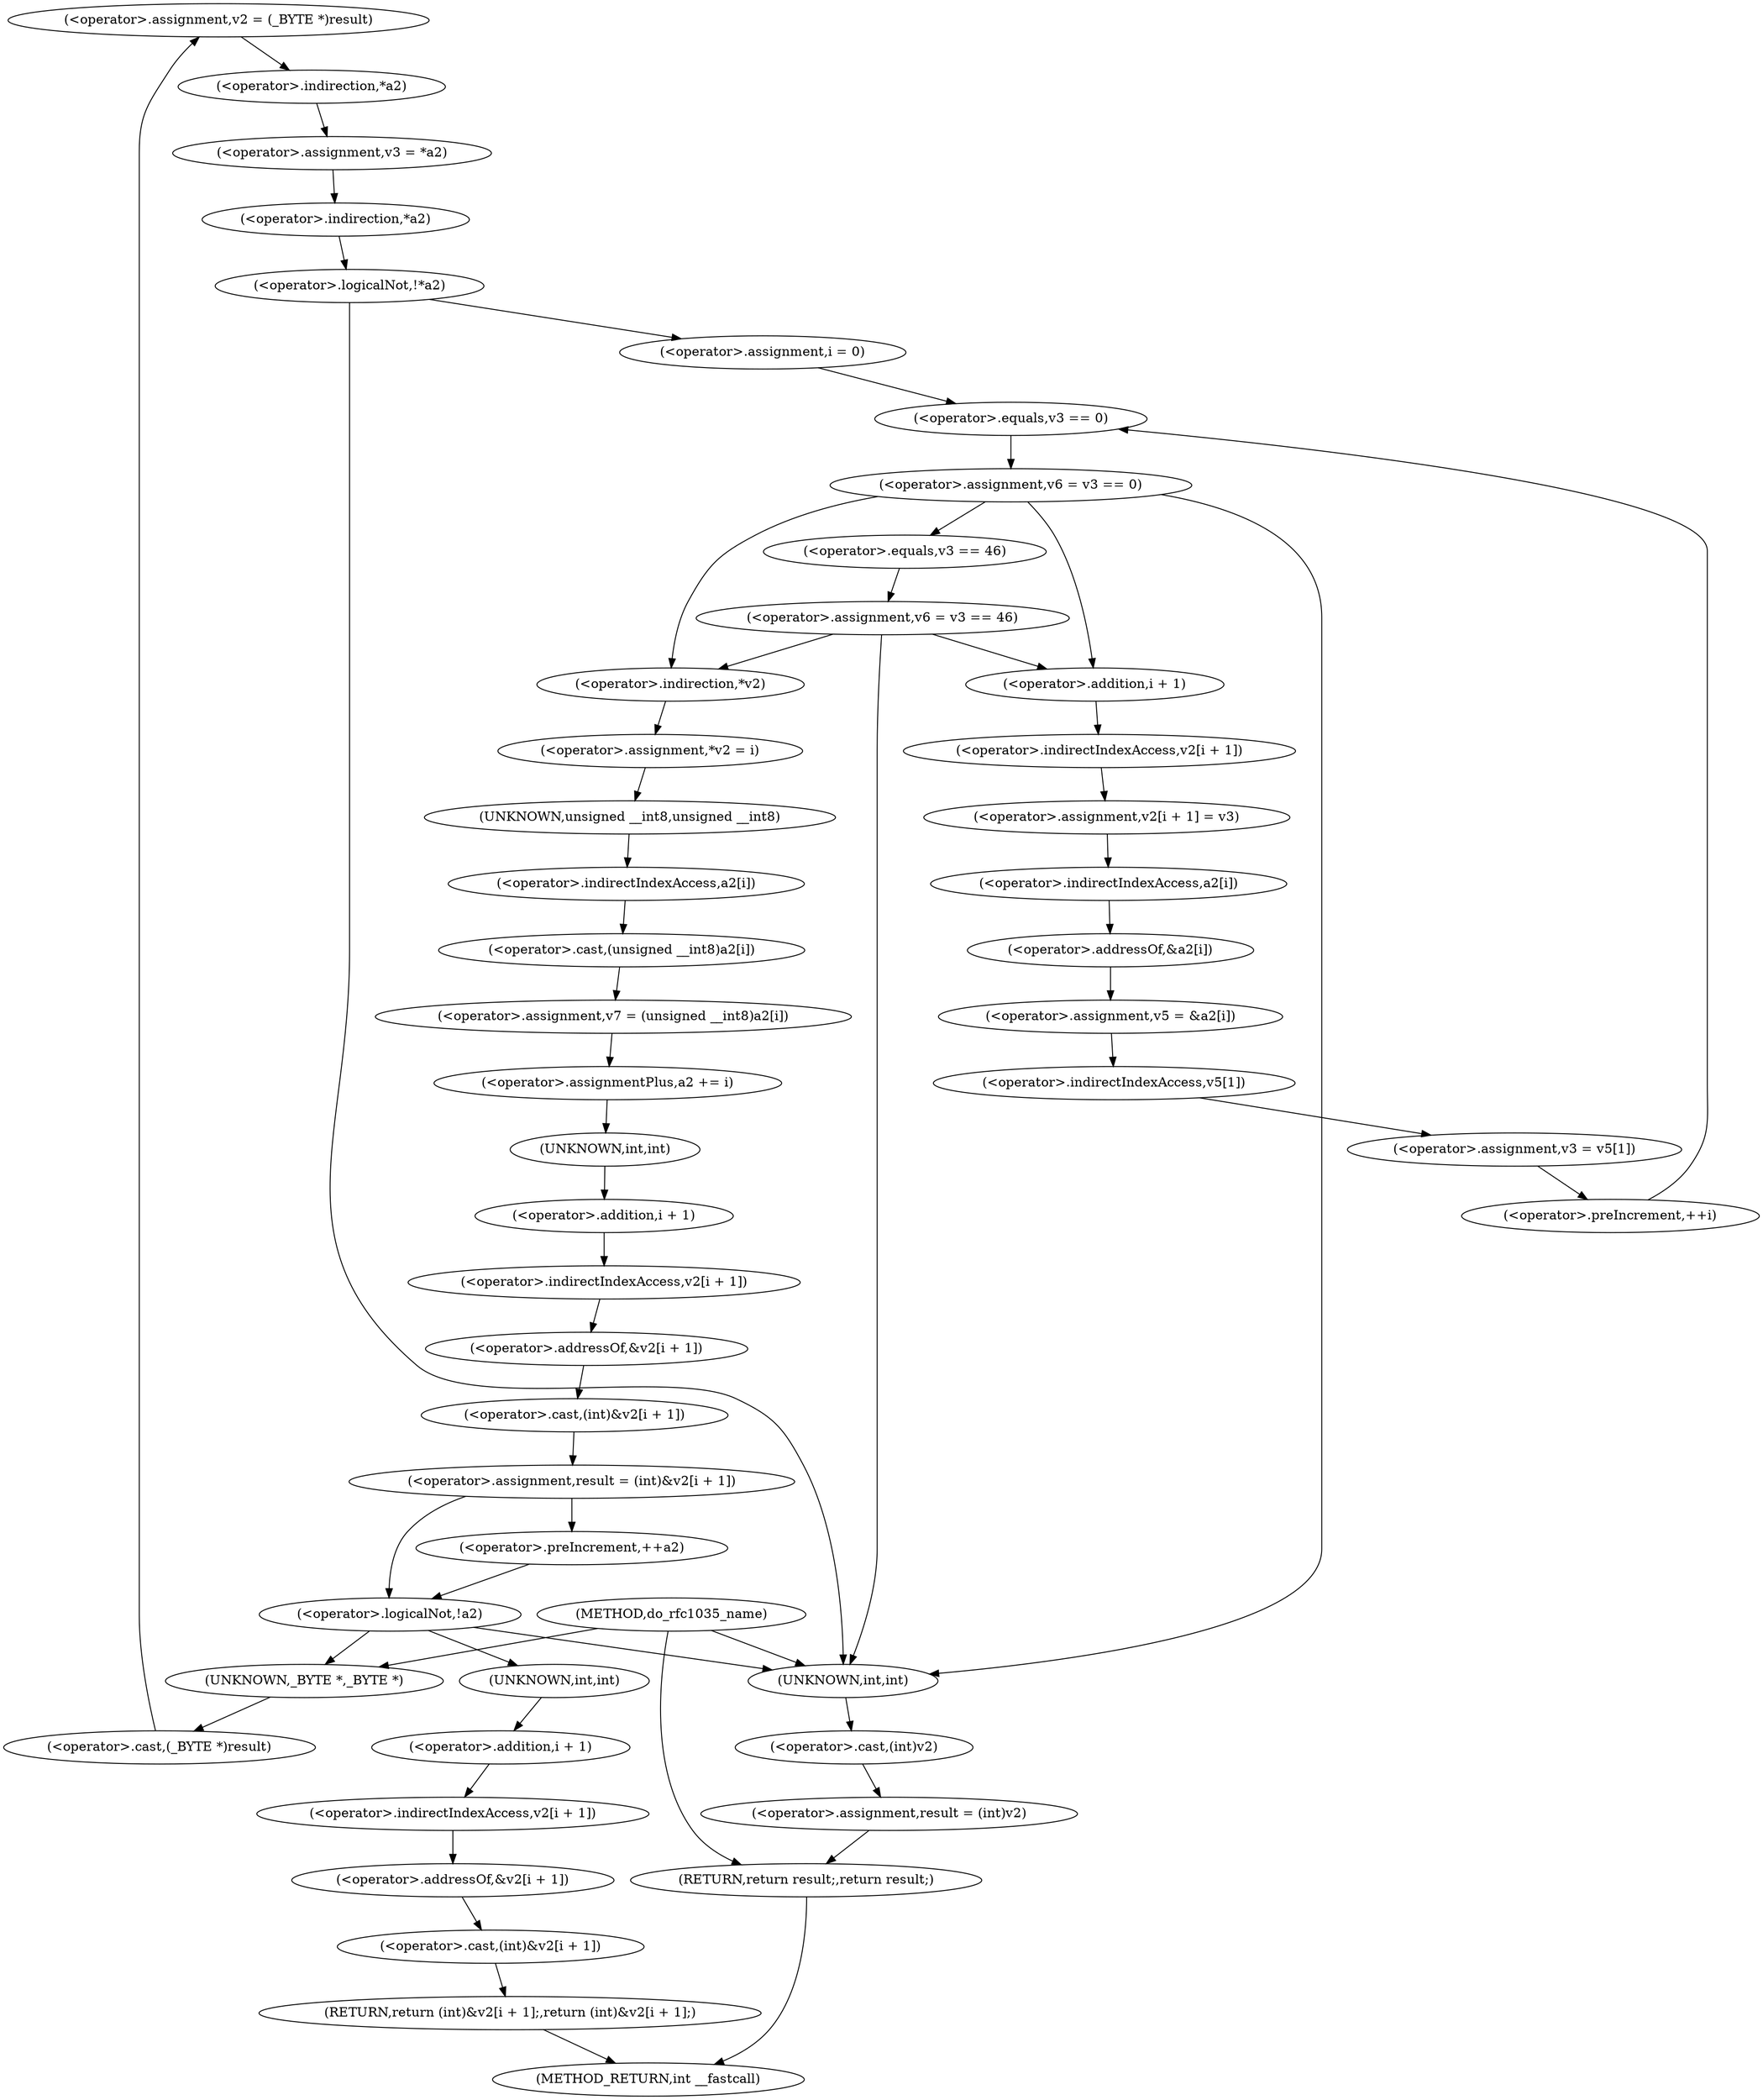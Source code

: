 digraph do_rfc1035_name {  
"1000123" [label = "(<operator>.assignment,v2 = (_BYTE *)result)" ]
"1000125" [label = "(<operator>.cast,(_BYTE *)result)" ]
"1000126" [label = "(UNKNOWN,_BYTE *,_BYTE *)" ]
"1000128" [label = "(<operator>.assignment,v3 = *a2)" ]
"1000130" [label = "(<operator>.indirection,*a2)" ]
"1000133" [label = "(<operator>.logicalNot,!*a2)" ]
"1000134" [label = "(<operator>.indirection,*a2)" ]
"1000138" [label = "(<operator>.assignment,i = 0)" ]
"1000141" [label = "(<operator>.preIncrement,++i)" ]
"1000144" [label = "(<operator>.assignment,v6 = v3 == 0)" ]
"1000146" [label = "(<operator>.equals,v3 == 0)" ]
"1000151" [label = "(<operator>.assignment,v6 = v3 == 46)" ]
"1000153" [label = "(<operator>.equals,v3 == 46)" ]
"1000159" [label = "(<operator>.assignment,v2[i + 1] = v3)" ]
"1000160" [label = "(<operator>.indirectIndexAccess,v2[i + 1])" ]
"1000162" [label = "(<operator>.addition,i + 1)" ]
"1000166" [label = "(<operator>.assignment,v5 = &a2[i])" ]
"1000168" [label = "(<operator>.addressOf,&a2[i])" ]
"1000169" [label = "(<operator>.indirectIndexAccess,a2[i])" ]
"1000172" [label = "(<operator>.assignment,v3 = v5[1])" ]
"1000174" [label = "(<operator>.indirectIndexAccess,v5[1])" ]
"1000177" [label = "(<operator>.assignment,*v2 = i)" ]
"1000178" [label = "(<operator>.indirection,*v2)" ]
"1000181" [label = "(<operator>.assignment,v7 = (unsigned __int8)a2[i])" ]
"1000183" [label = "(<operator>.cast,(unsigned __int8)a2[i])" ]
"1000184" [label = "(UNKNOWN,unsigned __int8,unsigned __int8)" ]
"1000185" [label = "(<operator>.indirectIndexAccess,a2[i])" ]
"1000188" [label = "(<operator>.assignmentPlus,a2 += i)" ]
"1000191" [label = "(<operator>.assignment,result = (int)&v2[i + 1])" ]
"1000193" [label = "(<operator>.cast,(int)&v2[i + 1])" ]
"1000194" [label = "(UNKNOWN,int,int)" ]
"1000195" [label = "(<operator>.addressOf,&v2[i + 1])" ]
"1000196" [label = "(<operator>.indirectIndexAccess,v2[i + 1])" ]
"1000198" [label = "(<operator>.addition,i + 1)" ]
"1000203" [label = "(<operator>.preIncrement,++a2)" ]
"1000206" [label = "(<operator>.logicalNot,!a2)" ]
"1000208" [label = "(RETURN,return (int)&v2[i + 1];,return (int)&v2[i + 1];)" ]
"1000209" [label = "(<operator>.cast,(int)&v2[i + 1])" ]
"1000210" [label = "(UNKNOWN,int,int)" ]
"1000211" [label = "(<operator>.addressOf,&v2[i + 1])" ]
"1000212" [label = "(<operator>.indirectIndexAccess,v2[i + 1])" ]
"1000214" [label = "(<operator>.addition,i + 1)" ]
"1000217" [label = "(<operator>.assignment,result = (int)v2)" ]
"1000219" [label = "(<operator>.cast,(int)v2)" ]
"1000220" [label = "(UNKNOWN,int,int)" ]
"1000222" [label = "(RETURN,return result;,return result;)" ]
"1000107" [label = "(METHOD,do_rfc1035_name)" ]
"1000224" [label = "(METHOD_RETURN,int __fastcall)" ]
  "1000123" -> "1000130" 
  "1000125" -> "1000123" 
  "1000126" -> "1000125" 
  "1000128" -> "1000134" 
  "1000130" -> "1000128" 
  "1000133" -> "1000220" 
  "1000133" -> "1000138" 
  "1000134" -> "1000133" 
  "1000138" -> "1000146" 
  "1000141" -> "1000146" 
  "1000144" -> "1000153" 
  "1000144" -> "1000178" 
  "1000144" -> "1000220" 
  "1000144" -> "1000162" 
  "1000146" -> "1000144" 
  "1000151" -> "1000178" 
  "1000151" -> "1000220" 
  "1000151" -> "1000162" 
  "1000153" -> "1000151" 
  "1000159" -> "1000169" 
  "1000160" -> "1000159" 
  "1000162" -> "1000160" 
  "1000166" -> "1000174" 
  "1000168" -> "1000166" 
  "1000169" -> "1000168" 
  "1000172" -> "1000141" 
  "1000174" -> "1000172" 
  "1000177" -> "1000184" 
  "1000178" -> "1000177" 
  "1000181" -> "1000188" 
  "1000183" -> "1000181" 
  "1000184" -> "1000185" 
  "1000185" -> "1000183" 
  "1000188" -> "1000194" 
  "1000191" -> "1000203" 
  "1000191" -> "1000206" 
  "1000193" -> "1000191" 
  "1000194" -> "1000198" 
  "1000195" -> "1000193" 
  "1000196" -> "1000195" 
  "1000198" -> "1000196" 
  "1000203" -> "1000206" 
  "1000206" -> "1000210" 
  "1000206" -> "1000126" 
  "1000206" -> "1000220" 
  "1000208" -> "1000224" 
  "1000209" -> "1000208" 
  "1000210" -> "1000214" 
  "1000211" -> "1000209" 
  "1000212" -> "1000211" 
  "1000214" -> "1000212" 
  "1000217" -> "1000222" 
  "1000219" -> "1000217" 
  "1000220" -> "1000219" 
  "1000222" -> "1000224" 
  "1000107" -> "1000126" 
  "1000107" -> "1000220" 
  "1000107" -> "1000222" 
}
